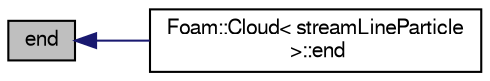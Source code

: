 digraph "end"
{
  bgcolor="transparent";
  edge [fontname="FreeSans",fontsize="10",labelfontname="FreeSans",labelfontsize="10"];
  node [fontname="FreeSans",fontsize="10",shape=record];
  rankdir="LR";
  Node12196 [label="end",height=0.2,width=0.4,color="black", fillcolor="grey75", style="filled", fontcolor="black"];
  Node12196 -> Node12197 [dir="back",color="midnightblue",fontsize="10",style="solid",fontname="FreeSans"];
  Node12197 [label="Foam::Cloud\< streamLineParticle\l \>::end",height=0.2,width=0.4,color="black",URL="$a23562.html#aa0985d5530ef2325d4bd8ce4a28c636a"];
}
